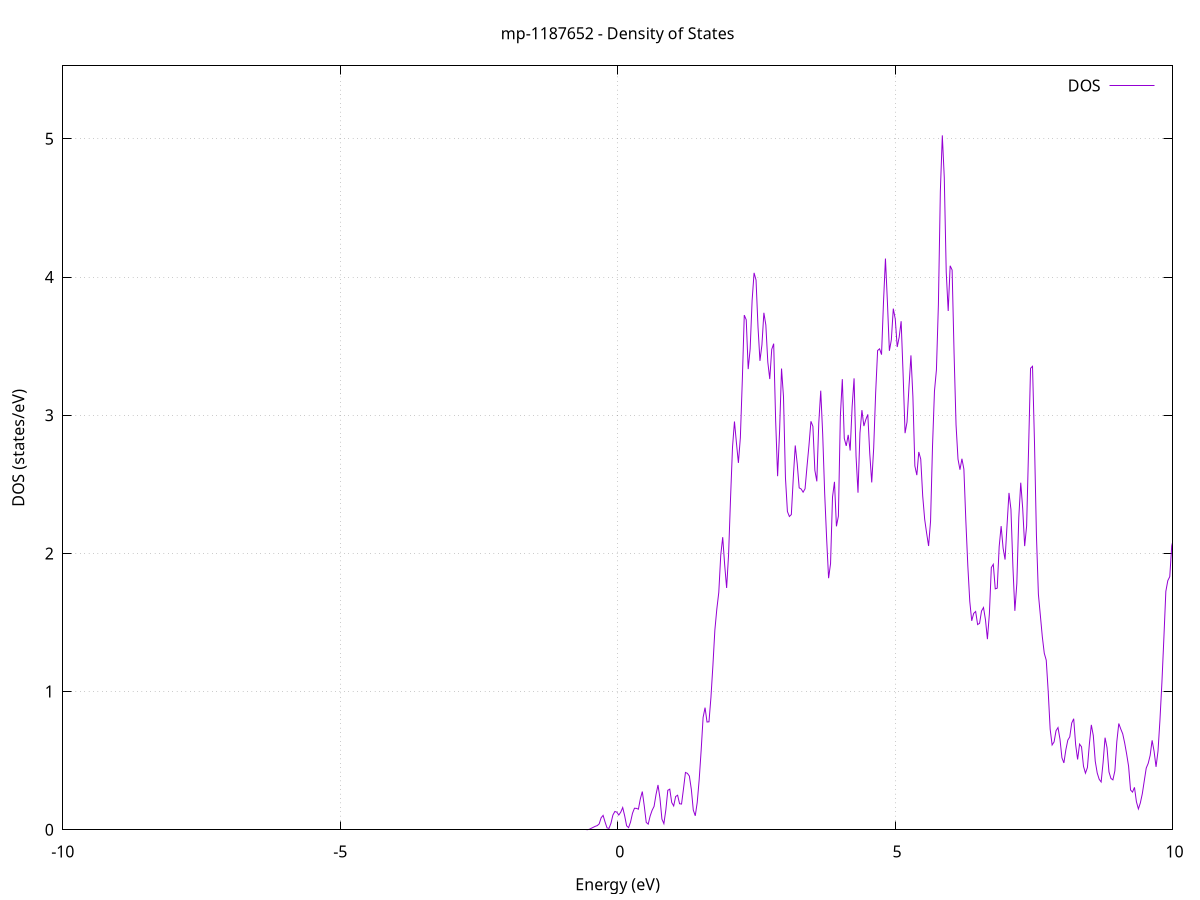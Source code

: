 set title 'mp-1187652 - Density of States'
set xlabel 'Energy (eV)'
set ylabel 'DOS (states/eV)'
set grid
set xrange [-10:10]
set yrange [0:5.528]
set xzeroaxis lt -1
set terminal png size 800,600
set output 'mp-1187652_dos_gnuplot.png'
plot '-' using 1:2 with lines title 'DOS'
-39.523900 0.000000
-39.488600 0.000000
-39.453200 0.000000
-39.417900 0.000000
-39.382500 0.000000
-39.347200 0.000000
-39.311900 0.000000
-39.276500 0.000000
-39.241200 0.000000
-39.205900 0.000000
-39.170500 0.000000
-39.135200 0.000000
-39.099800 0.000000
-39.064500 0.000000
-39.029200 0.000000
-38.993800 0.000000
-38.958500 0.000000
-38.923100 0.000000
-38.887800 0.000000
-38.852500 0.000000
-38.817100 0.000000
-38.781800 0.000000
-38.746400 0.000000
-38.711100 0.000000
-38.675800 0.000000
-38.640400 0.000000
-38.605100 0.000000
-38.569800 0.000000
-38.534400 0.000000
-38.499100 0.000000
-38.463700 0.000000
-38.428400 0.000000
-38.393100 0.000000
-38.357700 0.000000
-38.322400 0.000000
-38.287000 0.000000
-38.251700 0.000000
-38.216400 0.000000
-38.181000 0.000000
-38.145700 0.000000
-38.110300 0.000000
-38.075000 0.000000
-38.039700 0.000000
-38.004300 0.000000
-37.969000 0.000000
-37.933600 0.000000
-37.898300 0.000000
-37.863000 0.000000
-37.827600 0.000000
-37.792300 0.000000
-37.757000 0.000000
-37.721600 0.000000
-37.686300 0.000000
-37.650900 0.000000
-37.615600 0.000000
-37.580300 0.000000
-37.544900 0.000000
-37.509600 0.000000
-37.474200 0.000000
-37.438900 0.000000
-37.403600 0.000000
-37.368200 0.000000
-37.332900 0.000000
-37.297500 0.000000
-37.262200 0.000000
-37.226900 0.000000
-37.191500 0.000000
-37.156200 0.000000
-37.120800 0.000000
-37.085500 0.000000
-37.050200 0.000000
-37.014800 0.000000
-36.979500 0.000000
-36.944200 0.000000
-36.908800 0.000000
-36.873500 0.000000
-36.838100 0.000000
-36.802800 0.000000
-36.767500 0.000000
-36.732100 0.000000
-36.696800 0.000000
-36.661400 0.000000
-36.626100 0.000000
-36.590800 0.000000
-36.555400 0.000000
-36.520100 0.000000
-36.484700 0.000000
-36.449400 0.000000
-36.414100 0.002100
-36.378700 0.044500
-36.343400 0.413500
-36.308000 1.855400
-36.272700 4.595700
-36.237400 7.368400
-36.202000 9.282900
-36.166700 11.236900
-36.131400 13.460800
-36.096000 15.275500
-36.060700 15.831000
-36.025300 15.615500
-35.990000 17.544900
-35.954700 19.768500
-35.919300 20.272500
-35.884000 22.400400
-35.848600 26.213000
-35.813300 26.496800
-35.778000 18.356800
-35.742600 7.135600
-35.707300 1.377000
-35.671900 0.123000
-35.636600 0.004800
-35.601300 0.000100
-35.565900 0.000000
-35.530600 0.000000
-35.495300 0.000000
-35.459900 0.000000
-35.424600 0.000000
-35.389200 0.000000
-35.353900 0.000000
-35.318600 0.000000
-35.283200 0.000000
-35.247900 0.000000
-35.212500 0.000000
-35.177200 0.000000
-35.141900 0.000000
-35.106500 0.000000
-35.071200 0.000000
-35.035800 0.000000
-35.000500 0.000000
-34.965200 0.000000
-34.929800 0.000000
-34.894500 0.000000
-34.859100 0.000000
-34.823800 0.000000
-34.788500 0.000000
-34.753100 0.000000
-34.717800 0.000000
-34.682500 0.000000
-34.647100 0.000000
-34.611800 0.000000
-34.576400 0.000000
-34.541100 0.000000
-34.505800 0.000000
-34.470400 0.000000
-34.435100 0.000000
-34.399700 0.000000
-34.364400 0.000000
-34.329100 0.000000
-34.293700 0.000000
-34.258400 0.000000
-34.223000 0.000000
-34.187700 0.000000
-34.152400 0.000000
-34.117000 0.000000
-34.081700 0.000000
-34.046300 0.000000
-34.011000 0.000000
-33.975700 0.000000
-33.940300 0.000000
-33.905000 0.000000
-33.869700 0.000000
-33.834300 0.000000
-33.799000 0.000000
-33.763600 0.000000
-33.728300 0.000000
-33.693000 0.000000
-33.657600 0.000000
-33.622300 0.000000
-33.586900 0.000000
-33.551600 0.000000
-33.516300 0.000000
-33.480900 0.000000
-33.445600 0.000000
-33.410200 0.000000
-33.374900 0.000000
-33.339600 0.000000
-33.304200 0.000000
-33.268900 0.000000
-33.233600 0.000000
-33.198200 0.000000
-33.162900 0.000000
-33.127500 0.000000
-33.092200 0.000000
-33.056900 0.000000
-33.021500 0.000000
-32.986200 0.000000
-32.950800 0.000000
-32.915500 0.000000
-32.880200 0.000000
-32.844800 0.000000
-32.809500 0.000000
-32.774100 0.000000
-32.738800 0.000000
-32.703500 0.000000
-32.668100 0.000000
-32.632800 0.000000
-32.597400 0.000000
-32.562100 0.000000
-32.526800 0.000000
-32.491400 0.000000
-32.456100 0.000000
-32.420800 0.000000
-32.385400 0.000000
-32.350100 0.000000
-32.314700 0.000000
-32.279400 0.000000
-32.244100 0.000000
-32.208700 0.000000
-32.173400 0.000000
-32.138000 0.000000
-32.102700 0.000000
-32.067400 0.000000
-32.032000 0.000000
-31.996700 0.000000
-31.961300 0.000000
-31.926000 0.000000
-31.890700 0.000000
-31.855300 0.000000
-31.820000 0.000000
-31.784600 0.000000
-31.749300 0.000000
-31.714000 0.000000
-31.678600 0.000000
-31.643300 0.000000
-31.608000 0.000000
-31.572600 0.000000
-31.537300 0.000000
-31.501900 0.000000
-31.466600 0.000000
-31.431300 0.000000
-31.395900 0.000000
-31.360600 0.000000
-31.325200 0.000000
-31.289900 0.000000
-31.254600 0.000000
-31.219200 0.000000
-31.183900 0.000000
-31.148500 0.000000
-31.113200 0.000000
-31.077900 0.000000
-31.042500 0.000000
-31.007200 0.000000
-30.971800 0.000000
-30.936500 0.000000
-30.901200 0.000000
-30.865800 0.000000
-30.830500 0.000000
-30.795200 0.000000
-30.759800 0.000000
-30.724500 0.000000
-30.689100 0.000000
-30.653800 0.000000
-30.618500 0.000000
-30.583100 0.000000
-30.547800 0.000000
-30.512400 0.000000
-30.477100 0.000000
-30.441800 0.000000
-30.406400 0.000000
-30.371100 0.000000
-30.335700 0.000000
-30.300400 0.000000
-30.265100 0.000000
-30.229700 0.000000
-30.194400 0.000000
-30.159100 0.000000
-30.123700 0.000000
-30.088400 0.000000
-30.053000 0.000000
-30.017700 0.000000
-29.982400 0.000000
-29.947000 0.000000
-29.911700 0.000000
-29.876300 0.000000
-29.841000 0.000000
-29.805700 0.000000
-29.770300 0.000000
-29.735000 0.000000
-29.699600 0.000000
-29.664300 0.000000
-29.629000 0.000000
-29.593600 0.000000
-29.558300 0.000000
-29.522900 0.000000
-29.487600 0.000000
-29.452300 0.000000
-29.416900 0.000000
-29.381600 0.000000
-29.346300 0.000000
-29.310900 0.000000
-29.275600 0.000000
-29.240200 0.000000
-29.204900 0.000000
-29.169600 0.000000
-29.134200 0.000000
-29.098900 0.000000
-29.063500 0.000000
-29.028200 0.000000
-28.992900 0.000000
-28.957500 0.000000
-28.922200 0.000000
-28.886800 0.000000
-28.851500 0.000000
-28.816200 0.000000
-28.780800 0.000000
-28.745500 0.000000
-28.710100 0.000000
-28.674800 0.000000
-28.639500 0.000000
-28.604100 0.000000
-28.568800 0.000000
-28.533500 0.000000
-28.498100 0.000000
-28.462800 0.000000
-28.427400 0.000000
-28.392100 0.000000
-28.356800 0.000000
-28.321400 0.000000
-28.286100 0.000000
-28.250700 0.000000
-28.215400 0.000000
-28.180100 0.000000
-28.144700 0.000000
-28.109400 0.000000
-28.074000 0.000000
-28.038700 0.000000
-28.003400 0.000000
-27.968000 0.000000
-27.932700 0.000000
-27.897400 0.000000
-27.862000 0.000000
-27.826700 0.000000
-27.791300 0.000000
-27.756000 0.000000
-27.720700 0.000000
-27.685300 0.000000
-27.650000 0.000000
-27.614600 0.000000
-27.579300 0.000000
-27.544000 0.000000
-27.508600 0.000000
-27.473300 0.000000
-27.437900 0.000000
-27.402600 0.000000
-27.367300 0.000000
-27.331900 0.000000
-27.296600 0.000000
-27.261200 0.000000
-27.225900 0.000000
-27.190600 0.000000
-27.155200 0.000000
-27.119900 0.000000
-27.084600 0.000000
-27.049200 0.000000
-27.013900 0.000000
-26.978500 0.000000
-26.943200 0.000000
-26.907900 0.000000
-26.872500 0.000000
-26.837200 0.000000
-26.801800 0.000000
-26.766500 0.000000
-26.731200 0.000000
-26.695800 0.000000
-26.660500 0.000000
-26.625100 0.000000
-26.589800 0.000000
-26.554500 0.000000
-26.519100 0.000000
-26.483800 0.000000
-26.448400 0.000000
-26.413100 0.000000
-26.377800 0.000000
-26.342400 0.000000
-26.307100 0.000000
-26.271800 0.000000
-26.236400 0.000000
-26.201100 0.000000
-26.165700 0.000000
-26.130400 0.000000
-26.095100 0.000000
-26.059700 0.000000
-26.024400 0.000000
-25.989000 0.000000
-25.953700 0.000000
-25.918400 0.000000
-25.883000 0.000000
-25.847700 0.000000
-25.812300 0.000000
-25.777000 0.000000
-25.741700 0.000000
-25.706300 0.000000
-25.671000 0.000000
-25.635600 0.000000
-25.600300 0.000000
-25.565000 0.000000
-25.529600 0.000000
-25.494300 0.000000
-25.459000 0.000000
-25.423600 0.000000
-25.388300 0.000000
-25.352900 0.000000
-25.317600 0.000000
-25.282300 0.000000
-25.246900 0.000000
-25.211600 0.000000
-25.176200 0.000000
-25.140900 0.000000
-25.105600 0.000000
-25.070200 0.000000
-25.034900 0.000000
-24.999500 0.000000
-24.964200 0.000000
-24.928900 0.000000
-24.893500 0.000000
-24.858200 0.000000
-24.822900 0.000000
-24.787500 0.000000
-24.752200 0.000000
-24.716800 0.000000
-24.681500 0.000000
-24.646200 0.000000
-24.610800 0.000000
-24.575500 0.000000
-24.540100 0.000000
-24.504800 0.000000
-24.469500 0.000000
-24.434100 0.000000
-24.398800 0.000000
-24.363400 0.000000
-24.328100 0.000000
-24.292800 0.000000
-24.257400 0.000000
-24.222100 0.000000
-24.186700 0.000000
-24.151400 0.000000
-24.116100 0.000000
-24.080700 0.000000
-24.045400 0.000000
-24.010100 0.000000
-23.974700 0.000000
-23.939400 0.000000
-23.904000 0.000000
-23.868700 0.000000
-23.833400 0.000000
-23.798000 0.000000
-23.762700 0.000000
-23.727300 0.000000
-23.692000 0.000000
-23.656700 0.000000
-23.621300 0.000000
-23.586000 0.000000
-23.550600 0.000000
-23.515300 0.000000
-23.480000 0.000000
-23.444600 0.000000
-23.409300 0.000000
-23.373900 0.000000
-23.338600 0.000000
-23.303300 0.000000
-23.267900 0.000000
-23.232600 0.000000
-23.197300 0.000000
-23.161900 0.000000
-23.126600 0.000000
-23.091200 0.000000
-23.055900 0.000000
-23.020600 0.000000
-22.985200 0.000000
-22.949900 0.000000
-22.914500 0.000000
-22.879200 0.000000
-22.843900 0.000000
-22.808500 0.000000
-22.773200 0.000000
-22.737800 0.000000
-22.702500 0.000000
-22.667200 0.000000
-22.631800 0.000000
-22.596500 0.000000
-22.561200 0.000000
-22.525800 0.000000
-22.490500 0.000000
-22.455100 0.000000
-22.419800 0.000000
-22.384500 0.000000
-22.349100 0.000000
-22.313800 0.000000
-22.278400 0.000000
-22.243100 0.000000
-22.207800 0.000000
-22.172400 0.000000
-22.137100 0.000000
-22.101700 0.000000
-22.066400 0.000000
-22.031100 0.000000
-21.995700 0.000000
-21.960400 0.000000
-21.925000 0.000000
-21.889700 0.000000
-21.854400 0.000000
-21.819000 0.000000
-21.783700 0.000000
-21.748400 0.000000
-21.713000 0.000000
-21.677700 0.000000
-21.642300 0.000000
-21.607000 0.000000
-21.571700 0.000000
-21.536300 0.000000
-21.501000 0.000000
-21.465600 0.000000
-21.430300 0.000000
-21.395000 0.000000
-21.359600 0.000000
-21.324300 0.000000
-21.288900 0.000000
-21.253600 0.000000
-21.218300 0.000000
-21.182900 0.000000
-21.147600 0.000000
-21.112200 0.000000
-21.076900 0.000000
-21.041600 0.000000
-21.006200 0.000000
-20.970900 0.000000
-20.935600 0.000000
-20.900200 0.000000
-20.864900 0.000000
-20.829500 0.000000
-20.794200 0.000000
-20.758900 0.000000
-20.723500 0.000000
-20.688200 0.000000
-20.652800 0.000000
-20.617500 0.000000
-20.582200 0.000000
-20.546800 0.000000
-20.511500 0.000000
-20.476100 0.000000
-20.440800 0.000000
-20.405500 0.000000
-20.370100 0.000000
-20.334800 0.000000
-20.299400 0.000000
-20.264100 0.000000
-20.228800 0.000000
-20.193400 0.000000
-20.158100 0.000000
-20.122800 0.000000
-20.087400 0.000000
-20.052100 0.000000
-20.016700 0.000000
-19.981400 0.000000
-19.946100 0.000000
-19.910700 0.000000
-19.875400 0.000000
-19.840000 0.000000
-19.804700 0.000000
-19.769400 0.000000
-19.734000 0.000000
-19.698700 0.000000
-19.663300 0.000000
-19.628000 0.000000
-19.592700 0.000000
-19.557300 0.000000
-19.522000 0.000000
-19.486700 0.000000
-19.451300 0.000000
-19.416000 0.000000
-19.380600 0.000000
-19.345300 0.000000
-19.310000 0.000000
-19.274600 0.000000
-19.239300 0.000000
-19.203900 0.000000
-19.168600 0.000000
-19.133300 0.000000
-19.097900 0.000000
-19.062600 0.000000
-19.027200 0.000000
-18.991900 0.000000
-18.956600 0.000000
-18.921200 0.000000
-18.885900 0.000000
-18.850500 0.000000
-18.815200 0.000000
-18.779900 0.000000
-18.744500 0.000000
-18.709200 0.000000
-18.673900 0.000000
-18.638500 0.000000
-18.603200 0.000000
-18.567800 0.000000
-18.532500 0.000000
-18.497200 0.000000
-18.461800 0.000000
-18.426500 0.000000
-18.391100 0.000000
-18.355800 0.000000
-18.320500 0.000000
-18.285100 0.000000
-18.249800 0.000000
-18.214400 0.000000
-18.179100 0.000000
-18.143800 0.000000
-18.108400 0.000000
-18.073100 0.000000
-18.037700 0.000000
-18.002400 0.000000
-17.967100 0.000000
-17.931700 0.000000
-17.896400 0.000200
-17.861100 0.009200
-17.825700 0.193200
-17.790400 1.851000
-17.755000 8.487000
-17.719700 19.601700
-17.684400 24.550000
-17.649000 18.570700
-17.613700 8.868900
-17.578300 2.413800
-17.543000 0.325800
-17.507700 0.019900
-17.472300 0.000500
-17.437000 0.000000
-17.401600 0.000000
-17.366300 0.000000
-17.331000 0.000000
-17.295600 0.000000
-17.260300 0.000000
-17.225000 0.000000
-17.189600 0.000000
-17.154300 0.000000
-17.118900 0.000000
-17.083600 0.000000
-17.048300 0.000000
-17.012900 0.000000
-16.977600 0.000000
-16.942200 0.000000
-16.906900 0.000000
-16.871600 0.000000
-16.836200 0.000000
-16.800900 0.000000
-16.765500 0.000000
-16.730200 0.000000
-16.694900 0.000000
-16.659500 0.000000
-16.624200 0.000000
-16.588800 0.000000
-16.553500 0.000000
-16.518200 0.000000
-16.482800 0.000000
-16.447500 0.000000
-16.412200 0.000000
-16.376800 0.000000
-16.341500 0.000000
-16.306100 0.000000
-16.270800 0.000000
-16.235500 0.000000
-16.200100 0.000000
-16.164800 0.000000
-16.129400 0.000000
-16.094100 0.000000
-16.058800 0.000000
-16.023400 0.000000
-15.988100 0.000000
-15.952700 0.000000
-15.917400 0.000000
-15.882100 0.000000
-15.846700 0.000000
-15.811400 0.000000
-15.776000 0.000000
-15.740700 0.000000
-15.705400 0.000000
-15.670000 0.000000
-15.634700 0.000000
-15.599400 0.000000
-15.564000 0.000000
-15.528700 0.000000
-15.493300 0.000000
-15.458000 0.000000
-15.422700 0.000000
-15.387300 0.000000
-15.352000 0.000000
-15.316600 0.000000
-15.281300 0.000000
-15.246000 0.000000
-15.210600 0.000000
-15.175300 0.000000
-15.139900 0.000000
-15.104600 0.000000
-15.069300 0.000000
-15.033900 0.000000
-14.998600 0.000000
-14.963200 0.000000
-14.927900 0.000000
-14.892600 0.000000
-14.857200 0.000000
-14.821900 0.000000
-14.786600 0.000000
-14.751200 0.000000
-14.715900 0.000000
-14.680500 0.000000
-14.645200 0.000000
-14.609900 0.000000
-14.574500 0.000000
-14.539200 0.000000
-14.503800 0.000000
-14.468500 0.000000
-14.433200 0.000000
-14.397800 0.000000
-14.362500 0.000000
-14.327100 0.000000
-14.291800 0.000000
-14.256500 0.000000
-14.221100 0.000000
-14.185800 0.000000
-14.150500 0.000000
-14.115100 0.000000
-14.079800 0.000000
-14.044400 0.000000
-14.009100 0.000000
-13.973800 0.000000
-13.938400 0.000000
-13.903100 0.000000
-13.867700 0.000000
-13.832400 0.000000
-13.797100 0.000000
-13.761700 0.000000
-13.726400 0.000000
-13.691000 0.000000
-13.655700 0.000000
-13.620400 0.000000
-13.585000 0.000000
-13.549700 0.000000
-13.514300 0.000000
-13.479000 0.000000
-13.443700 0.000000
-13.408300 0.000000
-13.373000 0.000000
-13.337700 0.000000
-13.302300 0.000000
-13.267000 0.000000
-13.231600 0.000000
-13.196300 0.000000
-13.161000 0.000000
-13.125600 0.000000
-13.090300 0.000000
-13.054900 0.000000
-13.019600 0.000000
-12.984300 0.000000
-12.948900 0.000000
-12.913600 0.000000
-12.878200 0.000000
-12.842900 0.000000
-12.807600 0.000000
-12.772200 0.000000
-12.736900 0.000000
-12.701500 0.000000
-12.666200 0.000000
-12.630900 0.000000
-12.595500 0.000000
-12.560200 0.000000
-12.524900 0.000000
-12.489500 0.000000
-12.454200 0.000000
-12.418800 0.000000
-12.383500 0.000000
-12.348200 0.000000
-12.312800 0.000000
-12.277500 0.000000
-12.242100 0.000000
-12.206800 0.000000
-12.171500 0.000000
-12.136100 0.000000
-12.100800 0.000000
-12.065400 0.000000
-12.030100 0.000000
-11.994800 0.000000
-11.959400 0.000000
-11.924100 0.000000
-11.888800 0.000000
-11.853400 0.000000
-11.818100 0.000000
-11.782700 0.000000
-11.747400 0.000000
-11.712100 0.000000
-11.676700 0.000000
-11.641400 0.000000
-11.606000 0.000000
-11.570700 0.000000
-11.535400 0.000000
-11.500000 0.000000
-11.464700 0.000000
-11.429300 0.000000
-11.394000 0.000000
-11.358700 0.000000
-11.323300 0.000000
-11.288000 0.000000
-11.252600 0.000000
-11.217300 0.000000
-11.182000 0.000000
-11.146600 0.000000
-11.111300 0.000000
-11.076000 0.000000
-11.040600 0.000000
-11.005300 0.000000
-10.969900 0.000000
-10.934600 0.000000
-10.899300 0.000000
-10.863900 0.000000
-10.828600 0.000000
-10.793200 0.000000
-10.757900 0.000000
-10.722600 0.000000
-10.687200 0.000000
-10.651900 0.000000
-10.616500 0.000000
-10.581200 0.000000
-10.545900 0.000000
-10.510500 0.000000
-10.475200 0.000000
-10.439800 0.000000
-10.404500 0.000000
-10.369200 0.000000
-10.333800 0.000000
-10.298500 0.000000
-10.263200 0.000000
-10.227800 0.000000
-10.192500 0.000000
-10.157100 0.000000
-10.121800 0.000000
-10.086500 0.000000
-10.051100 0.000000
-10.015800 0.000000
-9.980400 0.000000
-9.945100 0.000000
-9.909800 0.000000
-9.874400 0.000000
-9.839100 0.000000
-9.803700 0.000000
-9.768400 0.000000
-9.733100 0.000000
-9.697700 0.000000
-9.662400 0.000000
-9.627000 0.000000
-9.591700 0.000000
-9.556400 0.000000
-9.521000 0.000000
-9.485700 0.000000
-9.450400 0.000000
-9.415000 0.000000
-9.379700 0.000000
-9.344300 0.000000
-9.309000 0.000000
-9.273700 0.000000
-9.238300 0.000000
-9.203000 0.000000
-9.167600 0.000000
-9.132300 0.000000
-9.097000 0.000000
-9.061600 0.000000
-9.026300 0.000000
-8.990900 0.000000
-8.955600 0.000000
-8.920300 0.000000
-8.884900 0.000000
-8.849600 0.000000
-8.814300 0.000000
-8.778900 0.000000
-8.743600 0.000000
-8.708200 0.000000
-8.672900 0.000000
-8.637600 0.000000
-8.602200 0.000000
-8.566900 0.000000
-8.531500 0.000000
-8.496200 0.000000
-8.460900 0.000000
-8.425500 0.000000
-8.390200 0.000000
-8.354800 0.000000
-8.319500 0.000000
-8.284200 0.000000
-8.248800 0.000000
-8.213500 0.000000
-8.178100 0.000000
-8.142800 0.000000
-8.107500 0.000000
-8.072100 0.000000
-8.036800 0.000000
-8.001500 0.000000
-7.966100 0.000000
-7.930800 0.000000
-7.895400 0.000000
-7.860100 0.000000
-7.824800 0.000000
-7.789400 0.000000
-7.754100 0.000000
-7.718700 0.000000
-7.683400 0.000000
-7.648100 0.000000
-7.612700 0.000000
-7.577400 0.000000
-7.542000 0.000000
-7.506700 0.000000
-7.471400 0.000000
-7.436000 0.000000
-7.400700 0.000000
-7.365300 0.000000
-7.330000 0.000000
-7.294700 0.000000
-7.259300 0.000000
-7.224000 0.000000
-7.188700 0.000000
-7.153300 0.000000
-7.118000 0.000000
-7.082600 0.000000
-7.047300 0.000000
-7.012000 0.000000
-6.976600 0.000000
-6.941300 0.000000
-6.905900 0.000000
-6.870600 0.000000
-6.835300 0.000000
-6.799900 0.000000
-6.764600 0.000000
-6.729200 0.000000
-6.693900 0.000000
-6.658600 0.000000
-6.623200 0.000000
-6.587900 0.000000
-6.552600 0.000000
-6.517200 0.000000
-6.481900 0.000000
-6.446500 0.000000
-6.411200 0.000000
-6.375900 0.000000
-6.340500 0.000000
-6.305200 0.000000
-6.269800 0.000000
-6.234500 0.000000
-6.199200 0.000000
-6.163800 0.000000
-6.128500 0.000000
-6.093100 0.000000
-6.057800 0.000000
-6.022500 0.000000
-5.987100 0.000000
-5.951800 0.000000
-5.916400 0.000000
-5.881100 0.000000
-5.845800 0.000000
-5.810400 0.000000
-5.775100 0.000000
-5.739800 0.000000
-5.704400 0.000000
-5.669100 0.000000
-5.633700 0.000000
-5.598400 0.000000
-5.563100 0.000000
-5.527700 0.000000
-5.492400 0.000000
-5.457000 0.000000
-5.421700 0.000000
-5.386400 0.000000
-5.351000 0.000000
-5.315700 0.000000
-5.280300 0.000000
-5.245000 0.000000
-5.209700 0.000000
-5.174300 0.000000
-5.139000 0.000000
-5.103600 0.000000
-5.068300 0.000000
-5.033000 0.000000
-4.997600 0.000000
-4.962300 0.000000
-4.927000 0.000000
-4.891600 0.000000
-4.856300 0.000000
-4.820900 0.000000
-4.785600 0.000000
-4.750300 0.000000
-4.714900 0.000000
-4.679600 0.000000
-4.644200 0.000000
-4.608900 0.000000
-4.573600 0.000000
-4.538200 0.000000
-4.502900 0.000000
-4.467500 0.000000
-4.432200 0.000000
-4.396900 0.000000
-4.361500 0.000000
-4.326200 0.000000
-4.290800 0.000000
-4.255500 0.000000
-4.220200 0.000000
-4.184800 0.000000
-4.149500 0.000000
-4.114200 0.000000
-4.078800 0.000000
-4.043500 0.000000
-4.008100 0.000000
-3.972800 0.000000
-3.937500 0.000000
-3.902100 0.000000
-3.866800 0.000000
-3.831400 0.000000
-3.796100 0.000000
-3.760800 0.000000
-3.725400 0.000000
-3.690100 0.000000
-3.654700 0.000000
-3.619400 0.000000
-3.584100 0.000000
-3.548700 0.000000
-3.513400 0.000000
-3.478100 0.000000
-3.442700 0.000000
-3.407400 0.000000
-3.372000 0.000000
-3.336700 0.000000
-3.301400 0.000000
-3.266000 0.000000
-3.230700 0.000000
-3.195300 0.000000
-3.160000 0.000000
-3.124700 0.000000
-3.089300 0.000000
-3.054000 0.000000
-3.018600 0.000000
-2.983300 0.000000
-2.948000 0.000000
-2.912600 0.000000
-2.877300 0.000000
-2.841900 0.000000
-2.806600 0.000000
-2.771300 0.000000
-2.735900 0.000000
-2.700600 0.000000
-2.665300 0.000000
-2.629900 0.000000
-2.594600 0.000000
-2.559200 0.000000
-2.523900 0.000000
-2.488600 0.000000
-2.453200 0.000000
-2.417900 0.000000
-2.382500 0.000000
-2.347200 0.000000
-2.311900 0.000000
-2.276500 0.000000
-2.241200 0.000000
-2.205800 0.000000
-2.170500 0.000000
-2.135200 0.000000
-2.099800 0.000000
-2.064500 0.000000
-2.029100 0.000000
-1.993800 0.000000
-1.958500 0.000000
-1.923100 0.000000
-1.887800 0.000000
-1.852500 0.000000
-1.817100 0.000000
-1.781800 0.000000
-1.746400 0.000000
-1.711100 0.000000
-1.675800 0.000000
-1.640400 0.000000
-1.605100 0.000000
-1.569700 0.000000
-1.534400 0.000000
-1.499100 0.000000
-1.463700 0.000000
-1.428400 0.000000
-1.393000 0.000000
-1.357700 0.000000
-1.322400 0.000000
-1.287000 0.000000
-1.251700 0.000000
-1.216400 0.000000
-1.181000 0.000000
-1.145700 0.000000
-1.110300 0.000000
-1.075000 0.000000
-1.039700 0.000000
-1.004300 0.000000
-0.969000 0.000000
-0.933600 0.000000
-0.898300 0.000000
-0.863000 0.000000
-0.827600 0.000000
-0.792300 0.000000
-0.756900 0.000000
-0.721600 0.000000
-0.686300 0.000000
-0.650900 0.000000
-0.615600 0.000000
-0.580200 0.000000
-0.544900 0.000500
-0.509600 0.003700
-0.474200 0.011100
-0.438900 0.018000
-0.403600 0.025100
-0.368200 0.030000
-0.332900 0.042600
-0.297500 0.087000
-0.262200 0.104100
-0.226900 0.056400
-0.191500 0.013900
-0.156200 0.010100
-0.120800 0.046600
-0.085500 0.106500
-0.050200 0.132500
-0.014800 0.127600
0.020500 0.106500
0.055900 0.127500
0.091200 0.160900
0.126500 0.101400
0.161900 0.028600
0.197200 0.015400
0.232600 0.056000
0.267900 0.119600
0.303200 0.155900
0.338600 0.154900
0.373900 0.149000
0.409200 0.223800
0.444600 0.276600
0.479900 0.172000
0.515300 0.053600
0.550600 0.040800
0.585900 0.099500
0.621300 0.140700
0.656600 0.169400
0.692000 0.255900
0.727300 0.324300
0.762600 0.228500
0.798000 0.077300
0.833300 0.044200
0.868700 0.144600
0.904000 0.285600
0.939300 0.294000
0.974700 0.197300
1.010000 0.172300
1.045400 0.240800
1.080700 0.250000
1.116000 0.188500
1.151400 0.186100
1.186700 0.296300
1.222000 0.414700
1.257400 0.408400
1.292700 0.388500
1.328100 0.292900
1.363400 0.142600
1.398700 0.101100
1.434100 0.197700
1.469400 0.361900
1.504800 0.573000
1.540100 0.812500
1.575400 0.883800
1.610800 0.779800
1.646100 0.781200
1.681500 0.958100
1.716800 1.188000
1.752100 1.444500
1.787500 1.597400
1.822800 1.717600
1.858100 1.986200
1.893500 2.117500
1.928800 1.917800
1.964200 1.749900
1.999500 1.992900
2.034800 2.399700
2.070200 2.769200
2.105500 2.954400
2.140900 2.799600
2.176200 2.654900
2.211500 2.837200
2.246900 3.251400
2.282200 3.724500
2.317600 3.690400
2.352900 3.333700
2.388200 3.479100
2.423600 3.830500
2.458900 4.030200
2.494300 3.978300
2.529600 3.639000
2.564900 3.393300
2.600300 3.509000
2.635600 3.741100
2.670900 3.652900
2.706300 3.384300
2.741600 3.261700
2.777000 3.476600
2.812300 3.517800
2.847600 2.961600
2.883000 2.559000
2.918300 2.880800
2.953700 3.337700
2.989000 3.133900
3.024300 2.548400
3.059700 2.303200
3.095000 2.267100
3.130400 2.280900
3.165700 2.547600
3.201000 2.781000
3.236400 2.649100
3.271700 2.474300
3.307100 2.466000
3.342400 2.443100
3.377700 2.467600
3.413100 2.630400
3.448400 2.783000
3.483700 2.955900
3.519100 2.919400
3.554400 2.601100
3.589800 2.521300
3.625100 2.944400
3.660400 3.177400
3.695800 2.860900
3.731100 2.436100
3.766500 2.107600
3.801800 1.820600
3.837100 1.926300
3.872500 2.407700
3.907800 2.517700
3.943200 2.195900
3.978500 2.269600
4.013800 2.992800
4.049200 3.261000
4.084500 2.832900
4.119800 2.777800
4.155200 2.857700
4.190500 2.744500
4.225900 3.060900
4.261200 3.266900
4.296500 2.705200
4.331900 2.439100
4.367200 2.870500
4.402600 3.036900
4.437900 2.921400
4.473200 2.968800
4.508600 3.005800
4.543900 2.721800
4.579300 2.513400
4.614600 2.762400
4.649900 3.160300
4.685300 3.468200
4.720600 3.480400
4.756000 3.438400
4.791300 3.817000
4.826600 4.133700
4.862000 3.819300
4.897300 3.466100
4.932600 3.544700
4.968000 3.771300
5.003300 3.696500
5.038700 3.493700
5.074000 3.565000
5.109300 3.680200
5.144700 3.297800
5.180000 2.870100
5.215400 2.950900
5.250700 3.206300
5.286000 3.432900
5.321400 3.134200
5.356700 2.632800
5.392100 2.566400
5.427400 2.734000
5.462700 2.682500
5.498100 2.415600
5.533400 2.247400
5.568800 2.146100
5.604100 2.053700
5.639400 2.232000
5.674800 2.775200
5.710100 3.174600
5.745400 3.328400
5.780800 3.799900
5.816100 4.621400
5.851500 5.025000
5.886800 4.719700
5.922100 4.034500
5.957500 3.754200
5.992800 4.081600
6.028200 4.050800
6.063500 3.447200
6.098800 2.931000
6.134200 2.682400
6.169500 2.605500
6.204900 2.684700
6.240200 2.609700
6.275500 2.236400
6.310900 1.912100
6.346200 1.653400
6.381600 1.512100
6.416900 1.566100
6.452200 1.579600
6.487600 1.484900
6.522900 1.494100
6.558200 1.583200
6.593600 1.608400
6.628900 1.520400
6.664300 1.379500
6.699600 1.562100
6.734900 1.897700
6.770300 1.920900
6.805600 1.743300
6.841000 1.748500
6.876300 2.049300
6.911600 2.197500
6.947000 2.038100
6.982300 1.955300
7.017700 2.202000
7.053000 2.437900
7.088300 2.318400
7.123700 1.903700
7.159000 1.584500
7.194300 1.781300
7.229700 2.259500
7.265000 2.511800
7.300400 2.324500
7.335700 2.052800
7.371000 2.198800
7.406400 2.761400
7.441700 3.340000
7.477100 3.354000
7.512400 2.808200
7.547700 2.131000
7.583100 1.704300
7.618400 1.551600
7.653800 1.396300
7.689100 1.277600
7.724400 1.227300
7.759800 1.001000
7.795100 0.727700
7.830500 0.613700
7.865800 0.635800
7.901100 0.717000
7.936500 0.739700
7.971800 0.656400
8.007100 0.521200
8.042500 0.483700
8.077800 0.578500
8.113200 0.648700
8.148500 0.672400
8.183800 0.772500
8.219200 0.803600
8.254500 0.616100
8.289900 0.508600
8.325200 0.620000
8.360500 0.600500
8.395900 0.459900
8.431200 0.409600
8.466600 0.450300
8.501900 0.620500
8.537200 0.759100
8.572600 0.681800
8.607900 0.495600
8.643300 0.410700
8.678600 0.365500
8.713900 0.346000
8.749300 0.488000
8.784600 0.666400
8.819900 0.594400
8.855300 0.418400
8.890600 0.371400
8.926000 0.361100
8.961300 0.426300
8.996600 0.637900
9.032000 0.769000
9.067300 0.729600
9.102700 0.694400
9.138000 0.628300
9.173300 0.548800
9.208700 0.459400
9.244000 0.287900
9.279400 0.272600
9.314700 0.306900
9.350000 0.202500
9.385400 0.150900
9.420700 0.194500
9.456000 0.260800
9.491400 0.354400
9.526700 0.446600
9.562100 0.480600
9.597400 0.538500
9.632700 0.647400
9.668100 0.568300
9.703400 0.455400
9.738800 0.569100
9.774100 0.795300
9.809400 1.067700
9.844800 1.389500
9.880100 1.725300
9.915500 1.803000
9.950800 1.831800
9.986100 2.054700
10.021500 2.114900
10.056800 1.888000
10.092200 1.667800
10.127500 1.494500
10.162800 1.369500
10.198200 1.396700
10.233500 1.291200
10.268800 0.938500
10.304200 0.651400
10.339500 0.646600
10.374900 0.748200
10.410200 0.806800
10.445500 0.858500
10.480900 0.988400
10.516200 1.014300
10.551600 0.892700
10.586900 0.869200
10.622200 0.891600
10.657600 0.801600
10.692900 0.722600
10.728300 0.746900
10.763600 0.816300
10.798900 0.936500
10.834300 0.946900
10.869600 0.837200
10.905000 0.829600
10.940300 1.052900
10.975600 1.289300
11.011000 1.283100
11.046300 1.197400
11.081600 1.314700
11.117000 1.500500
11.152300 1.484500
11.187700 1.393600
11.223000 1.306100
11.258300 1.331800
11.293700 1.477400
11.329000 1.635400
11.364400 1.656300
11.399700 1.681100
11.435000 1.949300
11.470400 2.289700
11.505700 2.381900
11.541100 2.053500
11.576400 1.556600
11.611700 1.484400
11.647100 1.631200
11.682400 1.743300
11.717800 1.718900
11.753100 1.529400
11.788400 1.539800
11.823800 1.779400
11.859100 1.694300
11.894400 1.331200
11.929800 1.261500
11.965100 1.229000
12.000500 1.052200
12.035800 0.894200
12.071100 0.815900
12.106500 0.709200
12.141800 0.738600
12.177200 1.025200
12.212500 1.259900
12.247800 1.318900
12.283200 1.413700
12.318500 1.470000
12.353900 1.386200
12.389200 1.223600
12.424500 1.097800
12.459900 1.184500
12.495200 1.450800
12.530500 1.692000
12.565900 1.753700
12.601200 1.813700
12.636600 1.909900
12.671900 1.877700
12.707200 1.901000
12.742600 2.020100
12.777900 1.902600
12.813300 1.547900
12.848600 1.415100
12.883900 1.431800
12.919300 1.256400
12.954600 1.001600
12.990000 0.854300
13.025300 0.822700
13.060600 0.728400
13.096000 0.621800
13.131300 0.660000
13.166700 0.783600
13.202000 0.813000
13.237300 0.837800
13.272700 0.903300
13.308000 0.758200
13.343300 0.514300
13.378700 0.553500
13.414000 0.705200
13.449400 0.560100
13.484700 0.306900
13.520000 0.245300
13.555400 0.318200
13.590700 0.311300
13.626100 0.244700
13.661400 0.242800
13.696700 0.314700
13.732100 0.305700
13.767400 0.223000
13.802800 0.207100
13.838100 0.199000
13.873400 0.173900
13.908800 0.208400
13.944100 0.318300
13.979500 0.384600
14.014800 0.373300
14.050100 0.312300
14.085500 0.264000
14.120800 0.277100
14.156100 0.362100
14.191500 0.435900
14.226800 0.488000
14.262200 0.542700
14.297500 0.523000
14.332800 0.471700
14.368200 0.390400
14.403500 0.275100
14.438900 0.231800
14.474200 0.282300
14.509500 0.362300
14.544900 0.387200
14.580200 0.448500
14.615600 0.653500
14.650900 0.779600
14.686200 0.767700
14.721600 0.757800
14.756900 0.715700
14.792200 0.654600
14.827600 0.674400
14.862900 0.633100
14.898300 0.520200
14.933600 0.536200
14.968900 0.524500
15.004300 0.447100
15.039600 0.429200
15.075000 0.485900
15.110300 0.499000
15.145600 0.456300
15.181000 0.469800
15.216300 0.583300
15.251700 0.515100
15.287000 0.327000
15.322300 0.315900
15.357700 0.429400
15.393000 0.425900
15.428400 0.363200
15.463700 0.385200
15.499000 0.447100
15.534400 0.499700
15.569700 0.477800
15.605000 0.432700
15.640400 0.548700
15.675700 0.739400
15.711100 0.770100
15.746400 0.790500
15.781700 0.750700
15.817100 0.493100
15.852400 0.276100
15.887800 0.302300
15.923100 0.436200
15.958400 0.571600
15.993800 0.601900
16.029100 0.593900
16.064500 0.701900
16.099800 0.718100
16.135100 0.559200
16.170500 0.514200
16.205800 0.582200
16.241200 0.535400
16.276500 0.440900
16.311800 0.415400
16.347200 0.440200
16.382500 0.465800
16.417800 0.549800
16.453200 0.647600
16.488500 0.603200
16.523900 0.563600
16.559200 0.640300
16.594500 0.643400
16.629900 0.542400
16.665200 0.468000
16.700600 0.517200
16.735900 0.807400
16.771200 1.208400
16.806600 1.207800
16.841900 1.017800
16.877300 0.994900
16.912600 0.856000
16.947900 0.687200
16.983300 0.589400
17.018600 0.625000
17.054000 0.742100
17.089300 0.779400
17.124600 0.871000
17.160000 1.027000
17.195300 1.022200
17.230600 0.857600
17.266000 0.747200
17.301300 0.808200
17.336700 0.930500
17.372000 0.871400
17.407300 0.858800
17.442700 1.058900
17.478000 1.262700
17.513400 1.380800
17.548700 1.290900
17.584000 0.977600
17.619400 0.770600
17.654700 0.833800
17.690100 0.881600
17.725400 0.784600
17.760700 0.810700
17.796100 0.934600
17.831400 1.064700
17.866700 1.173600
17.902100 1.180000
17.937400 1.211000
17.972800 1.202700
18.008100 1.092300
18.043400 0.973300
18.078800 0.894700
18.114100 0.887100
18.149500 1.084300
18.184800 1.415900
18.220100 1.399300
18.255500 1.006000
18.290800 0.892600
18.326200 1.040500
18.361500 0.939000
18.396800 0.746000
18.432200 0.714900
18.467500 0.731000
18.502900 0.707800
18.538200 0.663600
18.573500 0.762200
18.608900 0.924800
18.644200 0.935400
18.679500 0.804400
18.714900 0.725000
18.750200 0.819300
18.785600 0.911200
18.820900 0.882400
18.856200 0.880400
18.891600 0.913000
18.926900 0.846500
18.962300 0.936700
18.997600 1.045000
19.032900 0.973100
19.068300 0.921100
19.103600 1.010500
19.139000 1.072200
19.174300 0.970000
19.209600 0.835500
19.245000 0.692200
19.280300 0.610000
19.315700 0.672100
19.351000 0.808600
19.386300 0.907000
19.421700 0.805700
19.457000 0.729200
19.492300 0.861400
19.527700 1.030700
19.563000 1.048100
19.598400 0.963000
19.633700 1.087000
19.669000 1.259500
19.704400 1.189200
19.739700 0.960800
19.775100 0.766700
19.810400 0.864100
19.845700 1.227200
19.881100 1.269300
19.916400 1.122800
19.951800 1.180900
19.987100 1.277600
20.022400 1.136900
20.057800 0.854800
20.093100 0.949600
20.128400 1.292800
20.163800 1.438400
20.199100 1.246900
20.234500 1.042200
20.269800 0.970200
20.305100 0.900600
20.340500 0.855500
20.375800 0.970400
20.411200 1.114300
20.446500 1.115900
20.481800 1.017700
20.517200 1.011800
20.552500 1.105700
20.587900 1.207100
20.623200 1.184200
20.658500 0.951100
20.693900 0.805700
20.729200 0.783700
20.764600 0.840200
20.799900 1.041000
20.835200 1.179200
20.870600 0.990400
20.905900 0.759600
20.941200 0.895000
20.976600 1.014300
21.011900 0.813600
21.047300 0.685700
21.082600 0.797800
21.117900 0.995100
21.153300 1.186000
21.188600 1.422100
21.224000 1.625000
21.259300 1.641500
21.294600 1.546100
21.330000 1.516400
21.365300 1.441200
21.400700 1.318700
21.436000 1.357700
21.471300 1.439400
21.506700 1.442200
21.542000 1.481700
21.577400 1.556800
21.612700 1.509700
21.648000 1.504000
21.683400 1.632800
21.718700 1.697700
21.754000 1.681100
21.789400 1.596900
21.824700 1.476000
21.860100 1.554600
21.895400 1.635200
21.930700 1.580100
21.966100 1.540000
22.001400 1.690600
22.036800 2.010200
22.072100 2.042000
22.107400 1.662300
22.142800 1.193300
22.178100 1.209400
22.213500 1.592500
22.248800 1.660200
22.284100 1.391500
22.319500 1.213700
22.354800 1.406200
22.390200 1.849700
22.425500 2.045500
22.460800 1.839300
22.496200 1.783000
22.531500 1.759000
22.566800 1.449100
22.602200 1.236100
22.637500 1.230700
22.672900 1.261100
22.708200 1.292400
22.743500 1.298600
22.778900 1.349000
22.814200 1.490500
22.849600 1.767200
22.884900 2.078300
22.920200 2.027700
22.955600 1.577800
22.990900 1.235700
23.026300 1.214100
23.061600 1.251100
23.096900 1.121100
23.132300 0.952100
23.167600 0.888700
23.202900 1.089300
23.238300 1.326200
23.273600 1.270400
23.309000 1.220800
23.344300 1.366100
23.379600 1.296700
23.415000 1.035300
23.450300 0.894400
23.485700 0.742000
23.521000 0.709700
23.556300 1.098000
23.591700 1.574800
23.627000 1.708600
23.662400 1.594000
23.697700 1.469300
23.733000 1.518700
23.768400 1.670900
23.803700 1.748000
23.839100 1.642300
23.874400 1.510000
23.909700 1.544400
23.945100 1.484000
23.980400 1.322600
24.015700 1.348000
24.051100 1.353500
24.086400 1.383100
24.121800 1.428600
24.157100 1.399900
24.192400 1.413900
24.227800 1.315600
24.263100 1.231900
24.298500 1.273000
24.333800 1.341100
24.369100 1.496100
24.404500 1.789100
24.439800 2.039200
24.475200 1.892000
24.510500 1.481000
24.545800 1.441200
24.581200 1.669000
24.616500 1.779100
24.651900 1.845400
24.687200 1.677600
24.722500 1.326600
24.757900 1.092600
24.793200 1.030200
24.828500 1.157900
24.863900 1.306200
24.899200 1.478400
24.934600 1.663400
24.969900 1.614600
25.005200 1.313300
25.040600 1.029300
25.075900 1.079200
25.111300 1.326900
25.146600 1.413600
25.181900 1.231300
25.217300 0.982300
25.252600 1.006600
25.288000 1.358600
25.323300 1.495600
25.358600 1.252300
25.394000 0.965900
25.429300 0.928700
25.464600 1.145400
25.500000 1.238900
25.535300 1.155000
25.570700 1.120000
25.606000 1.028300
25.641300 0.794500
25.676700 0.574300
25.712000 0.546600
25.747400 0.772300
25.782700 0.905000
25.818000 0.735400
25.853400 0.543000
25.888700 0.551800
25.924100 0.755300
25.959400 0.926800
25.994700 0.840400
26.030100 0.581600
26.065400 0.431500
26.100800 0.459900
26.136100 0.448500
26.171400 0.395400
26.206800 0.598500
26.242100 0.941600
26.277400 1.097600
26.312800 1.104000
26.348100 1.164500
26.383500 1.133500
26.418800 0.876000
26.454100 0.604200
26.489500 0.432900
26.524800 0.434600
26.560200 0.508400
26.595500 0.475000
26.630800 0.536700
26.666200 0.726300
26.701500 0.938000
26.736900 1.070300
26.772200 0.942700
26.807500 0.739300
26.842900 0.637900
26.878200 0.564700
26.913600 0.530100
26.948900 0.623200
26.984200 0.694400
27.019600 0.590100
27.054900 0.461700
27.090200 0.489300
27.125600 0.506000
27.160900 0.398200
27.196300 0.347000
27.231600 0.306400
27.266900 0.181800
27.302300 0.115000
27.337600 0.209800
27.373000 0.410800
27.408300 0.500100
27.443600 0.445100
27.479000 0.439600
27.514300 0.476700
27.549700 0.364900
27.585000 0.204300
27.620300 0.124000
27.655700 0.057000
27.691000 0.021900
27.726400 0.036900
27.761700 0.050100
27.797000 0.032600
27.832400 0.031800
27.867700 0.053100
27.903000 0.058000
27.938400 0.058100
27.973700 0.043900
28.009100 0.015500
28.044400 0.002200
28.079700 0.000100
28.115100 0.000000
28.150400 0.000000
28.185800 0.000000
28.221100 0.000000
28.256400 0.000000
28.291800 0.000000
28.327100 0.000000
28.362500 0.000000
28.397800 0.000000
28.433100 0.000000
28.468500 0.000000
28.503800 0.000000
28.539100 0.000000
28.574500 0.000000
28.609800 0.000000
28.645200 0.000000
28.680500 0.000000
28.715800 0.000000
28.751200 0.000000
28.786500 0.000000
28.821900 0.000000
28.857200 0.000000
28.892500 0.000000
28.927900 0.000000
28.963200 0.000000
28.998600 0.000000
29.033900 0.000000
29.069200 0.000000
29.104600 0.000000
29.139900 0.000000
29.175300 0.000000
29.210600 0.000000
29.245900 0.000000
29.281300 0.000000
29.316600 0.000000
29.351900 0.000000
29.387300 0.000000
29.422600 0.000000
29.458000 0.000000
29.493300 0.000000
29.528600 0.000000
29.564000 0.000000
29.599300 0.000000
29.634700 0.000000
29.670000 0.000000
29.705300 0.000000
29.740700 0.000000
29.776000 0.000000
29.811400 0.000000
29.846700 0.000000
29.882000 0.000000
29.917400 0.000000
29.952700 0.000000
29.988100 0.000000
30.023400 0.000000
30.058700 0.000000
30.094100 0.000000
30.129400 0.000000
30.164700 0.000000
30.200100 0.000000
30.235400 0.000000
30.270800 0.000000
30.306100 0.000000
30.341400 0.000000
30.376800 0.000000
30.412100 0.000000
30.447500 0.000000
30.482800 0.000000
30.518100 0.000000
30.553500 0.000000
30.588800 0.000000
30.624200 0.000000
30.659500 0.000000
30.694800 0.000000
30.730200 0.000000
30.765500 0.000000
30.800800 0.000000
30.836200 0.000000
30.871500 0.000000
30.906900 0.000000
30.942200 0.000000
30.977500 0.000000
31.012900 0.000000
31.048200 0.000000
31.083600 0.000000
31.118900 0.000000
31.154200 0.000000
e
